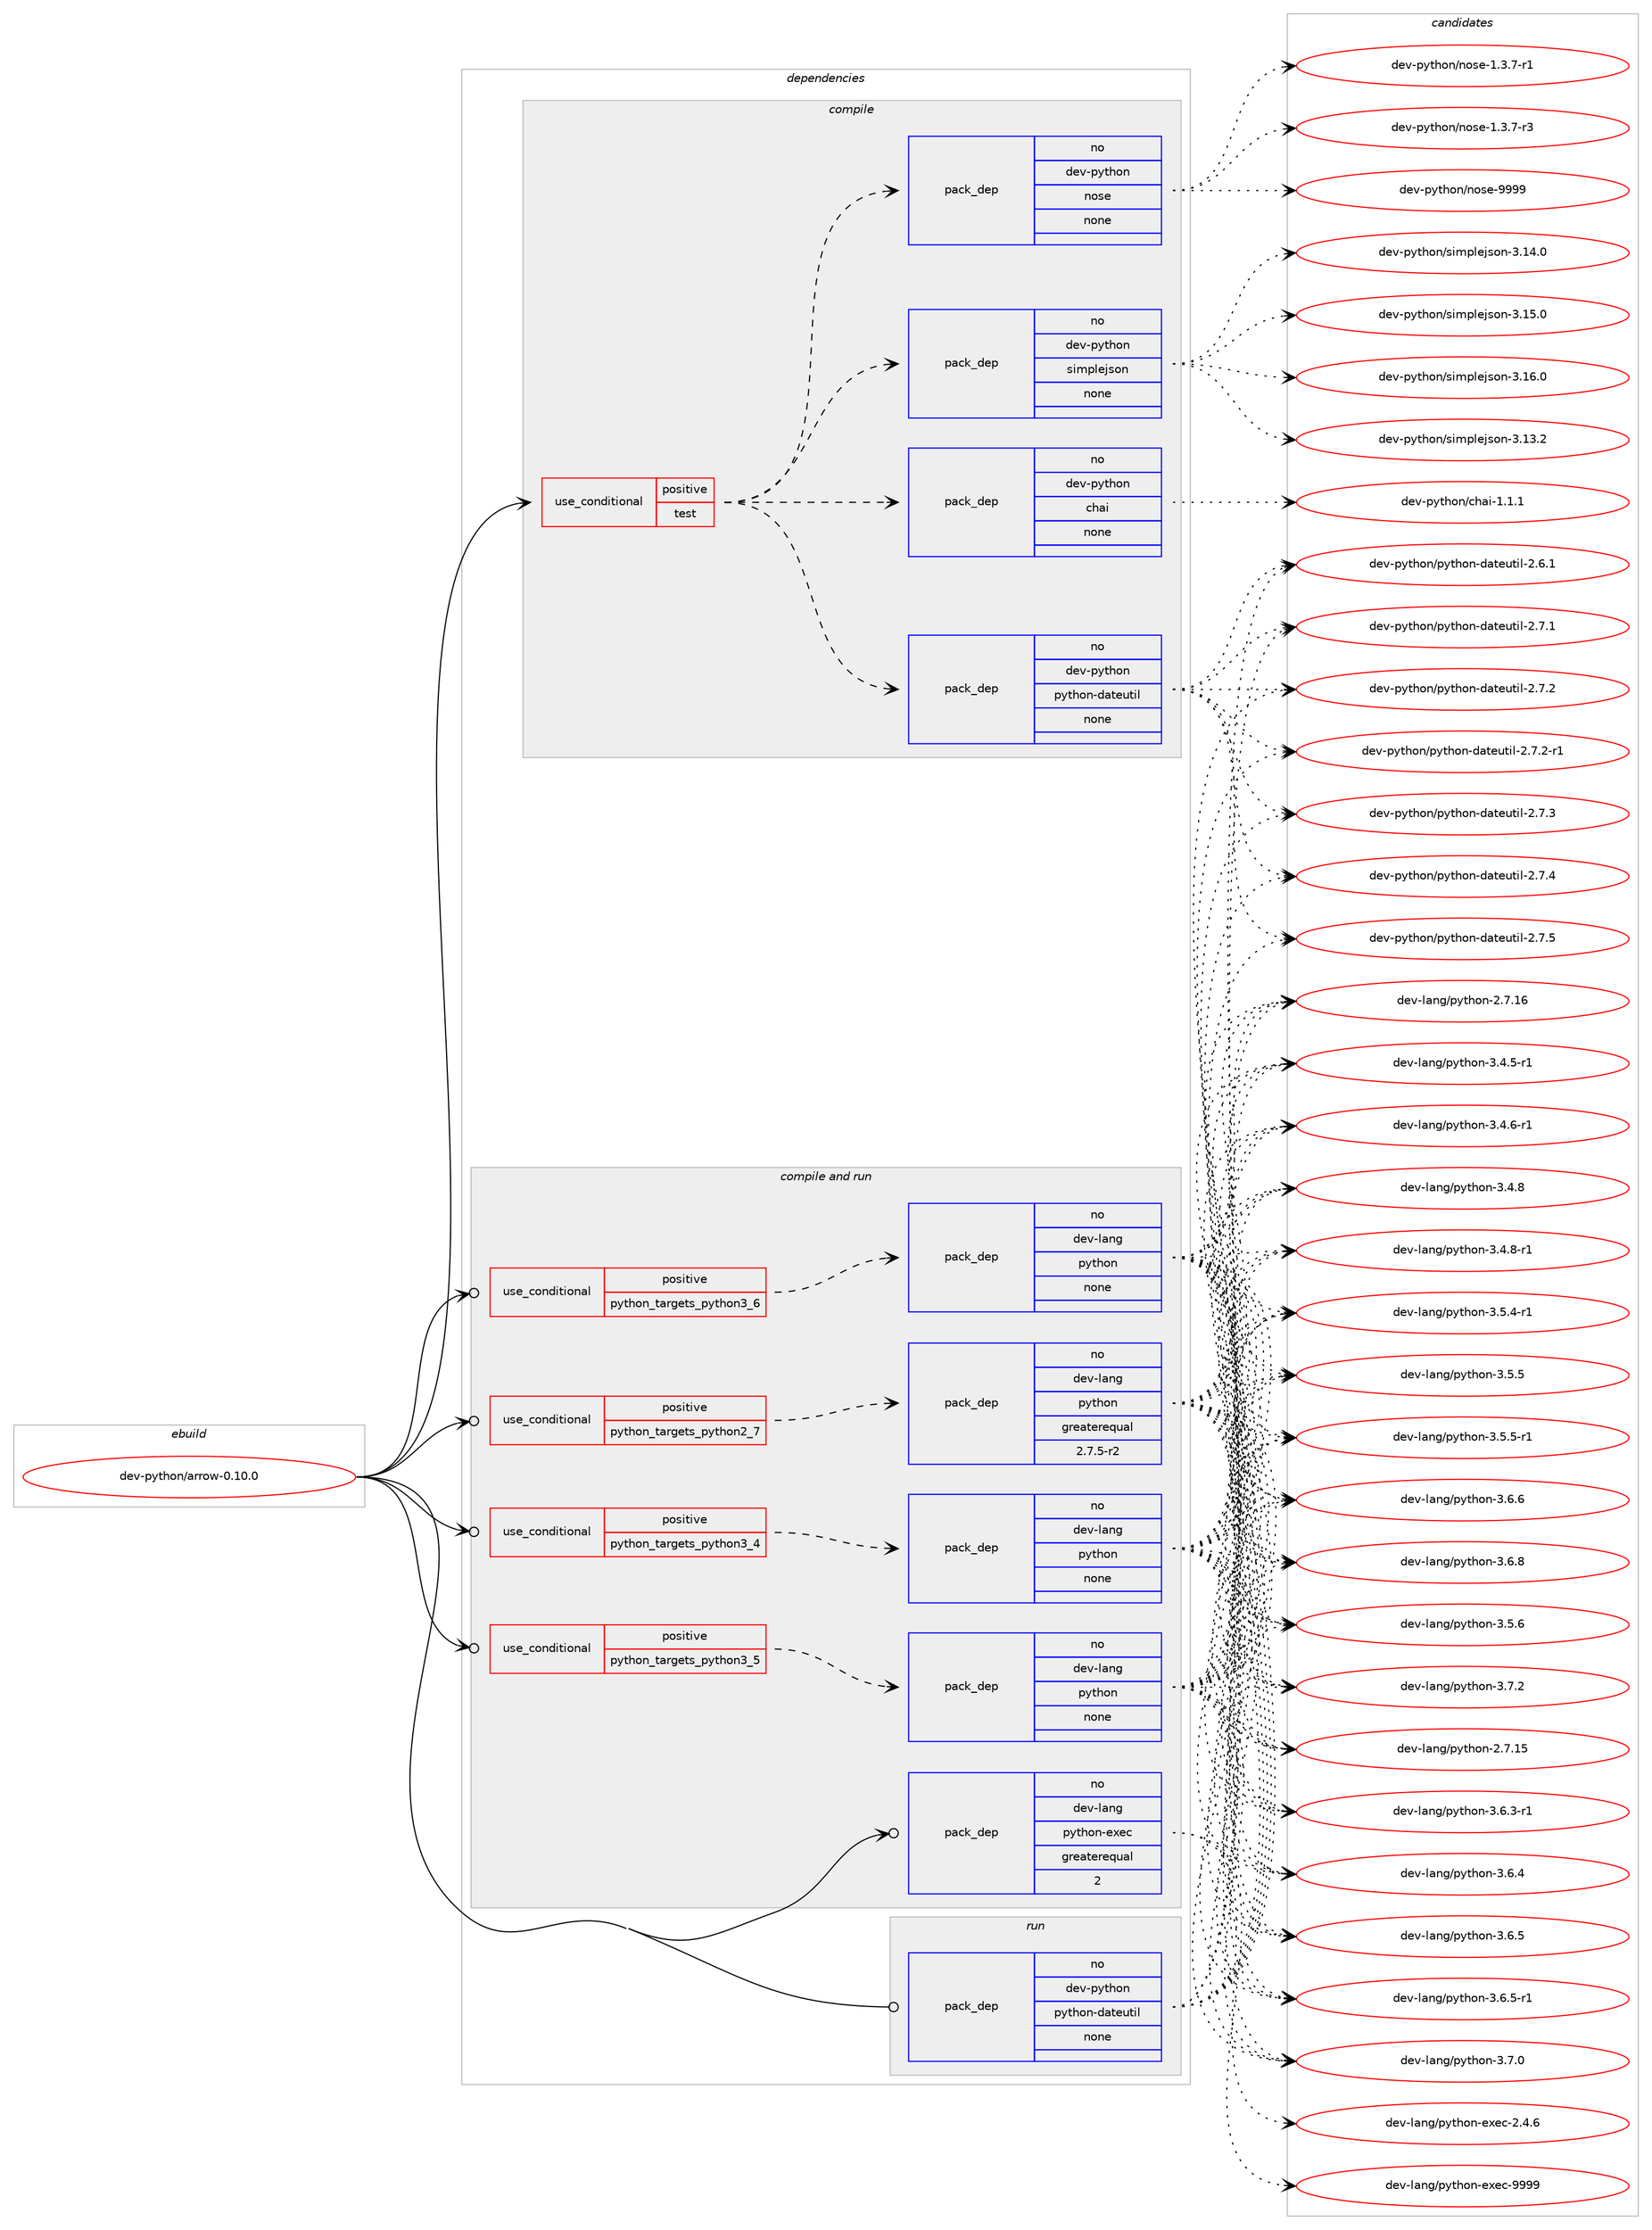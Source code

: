 digraph prolog {

# *************
# Graph options
# *************

newrank=true;
concentrate=true;
compound=true;
graph [rankdir=LR,fontname=Helvetica,fontsize=10,ranksep=1.5];#, ranksep=2.5, nodesep=0.2];
edge  [arrowhead=vee];
node  [fontname=Helvetica,fontsize=10];

# **********
# The ebuild
# **********

subgraph cluster_leftcol {
color=gray;
rank=same;
label=<<i>ebuild</i>>;
id [label="dev-python/arrow-0.10.0", color=red, width=4, href="../dev-python/arrow-0.10.0.svg"];
}

# ****************
# The dependencies
# ****************

subgraph cluster_midcol {
color=gray;
label=<<i>dependencies</i>>;
subgraph cluster_compile {
fillcolor="#eeeeee";
style=filled;
label=<<i>compile</i>>;
subgraph cond370944 {
dependency1398753 [label=<<TABLE BORDER="0" CELLBORDER="1" CELLSPACING="0" CELLPADDING="4"><TR><TD ROWSPAN="3" CELLPADDING="10">use_conditional</TD></TR><TR><TD>positive</TD></TR><TR><TD>test</TD></TR></TABLE>>, shape=none, color=red];
subgraph pack1004584 {
dependency1398754 [label=<<TABLE BORDER="0" CELLBORDER="1" CELLSPACING="0" CELLPADDING="4" WIDTH="220"><TR><TD ROWSPAN="6" CELLPADDING="30">pack_dep</TD></TR><TR><TD WIDTH="110">no</TD></TR><TR><TD>dev-python</TD></TR><TR><TD>nose</TD></TR><TR><TD>none</TD></TR><TR><TD></TD></TR></TABLE>>, shape=none, color=blue];
}
dependency1398753:e -> dependency1398754:w [weight=20,style="dashed",arrowhead="vee"];
subgraph pack1004585 {
dependency1398755 [label=<<TABLE BORDER="0" CELLBORDER="1" CELLSPACING="0" CELLPADDING="4" WIDTH="220"><TR><TD ROWSPAN="6" CELLPADDING="30">pack_dep</TD></TR><TR><TD WIDTH="110">no</TD></TR><TR><TD>dev-python</TD></TR><TR><TD>chai</TD></TR><TR><TD>none</TD></TR><TR><TD></TD></TR></TABLE>>, shape=none, color=blue];
}
dependency1398753:e -> dependency1398755:w [weight=20,style="dashed",arrowhead="vee"];
subgraph pack1004586 {
dependency1398756 [label=<<TABLE BORDER="0" CELLBORDER="1" CELLSPACING="0" CELLPADDING="4" WIDTH="220"><TR><TD ROWSPAN="6" CELLPADDING="30">pack_dep</TD></TR><TR><TD WIDTH="110">no</TD></TR><TR><TD>dev-python</TD></TR><TR><TD>simplejson</TD></TR><TR><TD>none</TD></TR><TR><TD></TD></TR></TABLE>>, shape=none, color=blue];
}
dependency1398753:e -> dependency1398756:w [weight=20,style="dashed",arrowhead="vee"];
subgraph pack1004587 {
dependency1398757 [label=<<TABLE BORDER="0" CELLBORDER="1" CELLSPACING="0" CELLPADDING="4" WIDTH="220"><TR><TD ROWSPAN="6" CELLPADDING="30">pack_dep</TD></TR><TR><TD WIDTH="110">no</TD></TR><TR><TD>dev-python</TD></TR><TR><TD>python-dateutil</TD></TR><TR><TD>none</TD></TR><TR><TD></TD></TR></TABLE>>, shape=none, color=blue];
}
dependency1398753:e -> dependency1398757:w [weight=20,style="dashed",arrowhead="vee"];
}
id:e -> dependency1398753:w [weight=20,style="solid",arrowhead="vee"];
}
subgraph cluster_compileandrun {
fillcolor="#eeeeee";
style=filled;
label=<<i>compile and run</i>>;
subgraph cond370945 {
dependency1398758 [label=<<TABLE BORDER="0" CELLBORDER="1" CELLSPACING="0" CELLPADDING="4"><TR><TD ROWSPAN="3" CELLPADDING="10">use_conditional</TD></TR><TR><TD>positive</TD></TR><TR><TD>python_targets_python2_7</TD></TR></TABLE>>, shape=none, color=red];
subgraph pack1004588 {
dependency1398759 [label=<<TABLE BORDER="0" CELLBORDER="1" CELLSPACING="0" CELLPADDING="4" WIDTH="220"><TR><TD ROWSPAN="6" CELLPADDING="30">pack_dep</TD></TR><TR><TD WIDTH="110">no</TD></TR><TR><TD>dev-lang</TD></TR><TR><TD>python</TD></TR><TR><TD>greaterequal</TD></TR><TR><TD>2.7.5-r2</TD></TR></TABLE>>, shape=none, color=blue];
}
dependency1398758:e -> dependency1398759:w [weight=20,style="dashed",arrowhead="vee"];
}
id:e -> dependency1398758:w [weight=20,style="solid",arrowhead="odotvee"];
subgraph cond370946 {
dependency1398760 [label=<<TABLE BORDER="0" CELLBORDER="1" CELLSPACING="0" CELLPADDING="4"><TR><TD ROWSPAN="3" CELLPADDING="10">use_conditional</TD></TR><TR><TD>positive</TD></TR><TR><TD>python_targets_python3_4</TD></TR></TABLE>>, shape=none, color=red];
subgraph pack1004589 {
dependency1398761 [label=<<TABLE BORDER="0" CELLBORDER="1" CELLSPACING="0" CELLPADDING="4" WIDTH="220"><TR><TD ROWSPAN="6" CELLPADDING="30">pack_dep</TD></TR><TR><TD WIDTH="110">no</TD></TR><TR><TD>dev-lang</TD></TR><TR><TD>python</TD></TR><TR><TD>none</TD></TR><TR><TD></TD></TR></TABLE>>, shape=none, color=blue];
}
dependency1398760:e -> dependency1398761:w [weight=20,style="dashed",arrowhead="vee"];
}
id:e -> dependency1398760:w [weight=20,style="solid",arrowhead="odotvee"];
subgraph cond370947 {
dependency1398762 [label=<<TABLE BORDER="0" CELLBORDER="1" CELLSPACING="0" CELLPADDING="4"><TR><TD ROWSPAN="3" CELLPADDING="10">use_conditional</TD></TR><TR><TD>positive</TD></TR><TR><TD>python_targets_python3_5</TD></TR></TABLE>>, shape=none, color=red];
subgraph pack1004590 {
dependency1398763 [label=<<TABLE BORDER="0" CELLBORDER="1" CELLSPACING="0" CELLPADDING="4" WIDTH="220"><TR><TD ROWSPAN="6" CELLPADDING="30">pack_dep</TD></TR><TR><TD WIDTH="110">no</TD></TR><TR><TD>dev-lang</TD></TR><TR><TD>python</TD></TR><TR><TD>none</TD></TR><TR><TD></TD></TR></TABLE>>, shape=none, color=blue];
}
dependency1398762:e -> dependency1398763:w [weight=20,style="dashed",arrowhead="vee"];
}
id:e -> dependency1398762:w [weight=20,style="solid",arrowhead="odotvee"];
subgraph cond370948 {
dependency1398764 [label=<<TABLE BORDER="0" CELLBORDER="1" CELLSPACING="0" CELLPADDING="4"><TR><TD ROWSPAN="3" CELLPADDING="10">use_conditional</TD></TR><TR><TD>positive</TD></TR><TR><TD>python_targets_python3_6</TD></TR></TABLE>>, shape=none, color=red];
subgraph pack1004591 {
dependency1398765 [label=<<TABLE BORDER="0" CELLBORDER="1" CELLSPACING="0" CELLPADDING="4" WIDTH="220"><TR><TD ROWSPAN="6" CELLPADDING="30">pack_dep</TD></TR><TR><TD WIDTH="110">no</TD></TR><TR><TD>dev-lang</TD></TR><TR><TD>python</TD></TR><TR><TD>none</TD></TR><TR><TD></TD></TR></TABLE>>, shape=none, color=blue];
}
dependency1398764:e -> dependency1398765:w [weight=20,style="dashed",arrowhead="vee"];
}
id:e -> dependency1398764:w [weight=20,style="solid",arrowhead="odotvee"];
subgraph pack1004592 {
dependency1398766 [label=<<TABLE BORDER="0" CELLBORDER="1" CELLSPACING="0" CELLPADDING="4" WIDTH="220"><TR><TD ROWSPAN="6" CELLPADDING="30">pack_dep</TD></TR><TR><TD WIDTH="110">no</TD></TR><TR><TD>dev-lang</TD></TR><TR><TD>python-exec</TD></TR><TR><TD>greaterequal</TD></TR><TR><TD>2</TD></TR></TABLE>>, shape=none, color=blue];
}
id:e -> dependency1398766:w [weight=20,style="solid",arrowhead="odotvee"];
}
subgraph cluster_run {
fillcolor="#eeeeee";
style=filled;
label=<<i>run</i>>;
subgraph pack1004593 {
dependency1398767 [label=<<TABLE BORDER="0" CELLBORDER="1" CELLSPACING="0" CELLPADDING="4" WIDTH="220"><TR><TD ROWSPAN="6" CELLPADDING="30">pack_dep</TD></TR><TR><TD WIDTH="110">no</TD></TR><TR><TD>dev-python</TD></TR><TR><TD>python-dateutil</TD></TR><TR><TD>none</TD></TR><TR><TD></TD></TR></TABLE>>, shape=none, color=blue];
}
id:e -> dependency1398767:w [weight=20,style="solid",arrowhead="odot"];
}
}

# **************
# The candidates
# **************

subgraph cluster_choices {
rank=same;
color=gray;
label=<<i>candidates</i>>;

subgraph choice1004584 {
color=black;
nodesep=1;
choice10010111845112121116104111110471101111151014549465146554511449 [label="dev-python/nose-1.3.7-r1", color=red, width=4,href="../dev-python/nose-1.3.7-r1.svg"];
choice10010111845112121116104111110471101111151014549465146554511451 [label="dev-python/nose-1.3.7-r3", color=red, width=4,href="../dev-python/nose-1.3.7-r3.svg"];
choice10010111845112121116104111110471101111151014557575757 [label="dev-python/nose-9999", color=red, width=4,href="../dev-python/nose-9999.svg"];
dependency1398754:e -> choice10010111845112121116104111110471101111151014549465146554511449:w [style=dotted,weight="100"];
dependency1398754:e -> choice10010111845112121116104111110471101111151014549465146554511451:w [style=dotted,weight="100"];
dependency1398754:e -> choice10010111845112121116104111110471101111151014557575757:w [style=dotted,weight="100"];
}
subgraph choice1004585 {
color=black;
nodesep=1;
choice10010111845112121116104111110479910497105454946494649 [label="dev-python/chai-1.1.1", color=red, width=4,href="../dev-python/chai-1.1.1.svg"];
dependency1398755:e -> choice10010111845112121116104111110479910497105454946494649:w [style=dotted,weight="100"];
}
subgraph choice1004586 {
color=black;
nodesep=1;
choice100101118451121211161041111104711510510911210810110611511111045514649514650 [label="dev-python/simplejson-3.13.2", color=red, width=4,href="../dev-python/simplejson-3.13.2.svg"];
choice100101118451121211161041111104711510510911210810110611511111045514649524648 [label="dev-python/simplejson-3.14.0", color=red, width=4,href="../dev-python/simplejson-3.14.0.svg"];
choice100101118451121211161041111104711510510911210810110611511111045514649534648 [label="dev-python/simplejson-3.15.0", color=red, width=4,href="../dev-python/simplejson-3.15.0.svg"];
choice100101118451121211161041111104711510510911210810110611511111045514649544648 [label="dev-python/simplejson-3.16.0", color=red, width=4,href="../dev-python/simplejson-3.16.0.svg"];
dependency1398756:e -> choice100101118451121211161041111104711510510911210810110611511111045514649514650:w [style=dotted,weight="100"];
dependency1398756:e -> choice100101118451121211161041111104711510510911210810110611511111045514649524648:w [style=dotted,weight="100"];
dependency1398756:e -> choice100101118451121211161041111104711510510911210810110611511111045514649534648:w [style=dotted,weight="100"];
dependency1398756:e -> choice100101118451121211161041111104711510510911210810110611511111045514649544648:w [style=dotted,weight="100"];
}
subgraph choice1004587 {
color=black;
nodesep=1;
choice10010111845112121116104111110471121211161041111104510097116101117116105108455046544649 [label="dev-python/python-dateutil-2.6.1", color=red, width=4,href="../dev-python/python-dateutil-2.6.1.svg"];
choice10010111845112121116104111110471121211161041111104510097116101117116105108455046554649 [label="dev-python/python-dateutil-2.7.1", color=red, width=4,href="../dev-python/python-dateutil-2.7.1.svg"];
choice10010111845112121116104111110471121211161041111104510097116101117116105108455046554650 [label="dev-python/python-dateutil-2.7.2", color=red, width=4,href="../dev-python/python-dateutil-2.7.2.svg"];
choice100101118451121211161041111104711212111610411111045100971161011171161051084550465546504511449 [label="dev-python/python-dateutil-2.7.2-r1", color=red, width=4,href="../dev-python/python-dateutil-2.7.2-r1.svg"];
choice10010111845112121116104111110471121211161041111104510097116101117116105108455046554651 [label="dev-python/python-dateutil-2.7.3", color=red, width=4,href="../dev-python/python-dateutil-2.7.3.svg"];
choice10010111845112121116104111110471121211161041111104510097116101117116105108455046554652 [label="dev-python/python-dateutil-2.7.4", color=red, width=4,href="../dev-python/python-dateutil-2.7.4.svg"];
choice10010111845112121116104111110471121211161041111104510097116101117116105108455046554653 [label="dev-python/python-dateutil-2.7.5", color=red, width=4,href="../dev-python/python-dateutil-2.7.5.svg"];
dependency1398757:e -> choice10010111845112121116104111110471121211161041111104510097116101117116105108455046544649:w [style=dotted,weight="100"];
dependency1398757:e -> choice10010111845112121116104111110471121211161041111104510097116101117116105108455046554649:w [style=dotted,weight="100"];
dependency1398757:e -> choice10010111845112121116104111110471121211161041111104510097116101117116105108455046554650:w [style=dotted,weight="100"];
dependency1398757:e -> choice100101118451121211161041111104711212111610411111045100971161011171161051084550465546504511449:w [style=dotted,weight="100"];
dependency1398757:e -> choice10010111845112121116104111110471121211161041111104510097116101117116105108455046554651:w [style=dotted,weight="100"];
dependency1398757:e -> choice10010111845112121116104111110471121211161041111104510097116101117116105108455046554652:w [style=dotted,weight="100"];
dependency1398757:e -> choice10010111845112121116104111110471121211161041111104510097116101117116105108455046554653:w [style=dotted,weight="100"];
}
subgraph choice1004588 {
color=black;
nodesep=1;
choice10010111845108971101034711212111610411111045504655464953 [label="dev-lang/python-2.7.15", color=red, width=4,href="../dev-lang/python-2.7.15.svg"];
choice10010111845108971101034711212111610411111045504655464954 [label="dev-lang/python-2.7.16", color=red, width=4,href="../dev-lang/python-2.7.16.svg"];
choice1001011184510897110103471121211161041111104551465246534511449 [label="dev-lang/python-3.4.5-r1", color=red, width=4,href="../dev-lang/python-3.4.5-r1.svg"];
choice1001011184510897110103471121211161041111104551465246544511449 [label="dev-lang/python-3.4.6-r1", color=red, width=4,href="../dev-lang/python-3.4.6-r1.svg"];
choice100101118451089711010347112121116104111110455146524656 [label="dev-lang/python-3.4.8", color=red, width=4,href="../dev-lang/python-3.4.8.svg"];
choice1001011184510897110103471121211161041111104551465246564511449 [label="dev-lang/python-3.4.8-r1", color=red, width=4,href="../dev-lang/python-3.4.8-r1.svg"];
choice1001011184510897110103471121211161041111104551465346524511449 [label="dev-lang/python-3.5.4-r1", color=red, width=4,href="../dev-lang/python-3.5.4-r1.svg"];
choice100101118451089711010347112121116104111110455146534653 [label="dev-lang/python-3.5.5", color=red, width=4,href="../dev-lang/python-3.5.5.svg"];
choice1001011184510897110103471121211161041111104551465346534511449 [label="dev-lang/python-3.5.5-r1", color=red, width=4,href="../dev-lang/python-3.5.5-r1.svg"];
choice100101118451089711010347112121116104111110455146534654 [label="dev-lang/python-3.5.6", color=red, width=4,href="../dev-lang/python-3.5.6.svg"];
choice1001011184510897110103471121211161041111104551465446514511449 [label="dev-lang/python-3.6.3-r1", color=red, width=4,href="../dev-lang/python-3.6.3-r1.svg"];
choice100101118451089711010347112121116104111110455146544652 [label="dev-lang/python-3.6.4", color=red, width=4,href="../dev-lang/python-3.6.4.svg"];
choice100101118451089711010347112121116104111110455146544653 [label="dev-lang/python-3.6.5", color=red, width=4,href="../dev-lang/python-3.6.5.svg"];
choice1001011184510897110103471121211161041111104551465446534511449 [label="dev-lang/python-3.6.5-r1", color=red, width=4,href="../dev-lang/python-3.6.5-r1.svg"];
choice100101118451089711010347112121116104111110455146544654 [label="dev-lang/python-3.6.6", color=red, width=4,href="../dev-lang/python-3.6.6.svg"];
choice100101118451089711010347112121116104111110455146544656 [label="dev-lang/python-3.6.8", color=red, width=4,href="../dev-lang/python-3.6.8.svg"];
choice100101118451089711010347112121116104111110455146554648 [label="dev-lang/python-3.7.0", color=red, width=4,href="../dev-lang/python-3.7.0.svg"];
choice100101118451089711010347112121116104111110455146554650 [label="dev-lang/python-3.7.2", color=red, width=4,href="../dev-lang/python-3.7.2.svg"];
dependency1398759:e -> choice10010111845108971101034711212111610411111045504655464953:w [style=dotted,weight="100"];
dependency1398759:e -> choice10010111845108971101034711212111610411111045504655464954:w [style=dotted,weight="100"];
dependency1398759:e -> choice1001011184510897110103471121211161041111104551465246534511449:w [style=dotted,weight="100"];
dependency1398759:e -> choice1001011184510897110103471121211161041111104551465246544511449:w [style=dotted,weight="100"];
dependency1398759:e -> choice100101118451089711010347112121116104111110455146524656:w [style=dotted,weight="100"];
dependency1398759:e -> choice1001011184510897110103471121211161041111104551465246564511449:w [style=dotted,weight="100"];
dependency1398759:e -> choice1001011184510897110103471121211161041111104551465346524511449:w [style=dotted,weight="100"];
dependency1398759:e -> choice100101118451089711010347112121116104111110455146534653:w [style=dotted,weight="100"];
dependency1398759:e -> choice1001011184510897110103471121211161041111104551465346534511449:w [style=dotted,weight="100"];
dependency1398759:e -> choice100101118451089711010347112121116104111110455146534654:w [style=dotted,weight="100"];
dependency1398759:e -> choice1001011184510897110103471121211161041111104551465446514511449:w [style=dotted,weight="100"];
dependency1398759:e -> choice100101118451089711010347112121116104111110455146544652:w [style=dotted,weight="100"];
dependency1398759:e -> choice100101118451089711010347112121116104111110455146544653:w [style=dotted,weight="100"];
dependency1398759:e -> choice1001011184510897110103471121211161041111104551465446534511449:w [style=dotted,weight="100"];
dependency1398759:e -> choice100101118451089711010347112121116104111110455146544654:w [style=dotted,weight="100"];
dependency1398759:e -> choice100101118451089711010347112121116104111110455146544656:w [style=dotted,weight="100"];
dependency1398759:e -> choice100101118451089711010347112121116104111110455146554648:w [style=dotted,weight="100"];
dependency1398759:e -> choice100101118451089711010347112121116104111110455146554650:w [style=dotted,weight="100"];
}
subgraph choice1004589 {
color=black;
nodesep=1;
choice10010111845108971101034711212111610411111045504655464953 [label="dev-lang/python-2.7.15", color=red, width=4,href="../dev-lang/python-2.7.15.svg"];
choice10010111845108971101034711212111610411111045504655464954 [label="dev-lang/python-2.7.16", color=red, width=4,href="../dev-lang/python-2.7.16.svg"];
choice1001011184510897110103471121211161041111104551465246534511449 [label="dev-lang/python-3.4.5-r1", color=red, width=4,href="../dev-lang/python-3.4.5-r1.svg"];
choice1001011184510897110103471121211161041111104551465246544511449 [label="dev-lang/python-3.4.6-r1", color=red, width=4,href="../dev-lang/python-3.4.6-r1.svg"];
choice100101118451089711010347112121116104111110455146524656 [label="dev-lang/python-3.4.8", color=red, width=4,href="../dev-lang/python-3.4.8.svg"];
choice1001011184510897110103471121211161041111104551465246564511449 [label="dev-lang/python-3.4.8-r1", color=red, width=4,href="../dev-lang/python-3.4.8-r1.svg"];
choice1001011184510897110103471121211161041111104551465346524511449 [label="dev-lang/python-3.5.4-r1", color=red, width=4,href="../dev-lang/python-3.5.4-r1.svg"];
choice100101118451089711010347112121116104111110455146534653 [label="dev-lang/python-3.5.5", color=red, width=4,href="../dev-lang/python-3.5.5.svg"];
choice1001011184510897110103471121211161041111104551465346534511449 [label="dev-lang/python-3.5.5-r1", color=red, width=4,href="../dev-lang/python-3.5.5-r1.svg"];
choice100101118451089711010347112121116104111110455146534654 [label="dev-lang/python-3.5.6", color=red, width=4,href="../dev-lang/python-3.5.6.svg"];
choice1001011184510897110103471121211161041111104551465446514511449 [label="dev-lang/python-3.6.3-r1", color=red, width=4,href="../dev-lang/python-3.6.3-r1.svg"];
choice100101118451089711010347112121116104111110455146544652 [label="dev-lang/python-3.6.4", color=red, width=4,href="../dev-lang/python-3.6.4.svg"];
choice100101118451089711010347112121116104111110455146544653 [label="dev-lang/python-3.6.5", color=red, width=4,href="../dev-lang/python-3.6.5.svg"];
choice1001011184510897110103471121211161041111104551465446534511449 [label="dev-lang/python-3.6.5-r1", color=red, width=4,href="../dev-lang/python-3.6.5-r1.svg"];
choice100101118451089711010347112121116104111110455146544654 [label="dev-lang/python-3.6.6", color=red, width=4,href="../dev-lang/python-3.6.6.svg"];
choice100101118451089711010347112121116104111110455146544656 [label="dev-lang/python-3.6.8", color=red, width=4,href="../dev-lang/python-3.6.8.svg"];
choice100101118451089711010347112121116104111110455146554648 [label="dev-lang/python-3.7.0", color=red, width=4,href="../dev-lang/python-3.7.0.svg"];
choice100101118451089711010347112121116104111110455146554650 [label="dev-lang/python-3.7.2", color=red, width=4,href="../dev-lang/python-3.7.2.svg"];
dependency1398761:e -> choice10010111845108971101034711212111610411111045504655464953:w [style=dotted,weight="100"];
dependency1398761:e -> choice10010111845108971101034711212111610411111045504655464954:w [style=dotted,weight="100"];
dependency1398761:e -> choice1001011184510897110103471121211161041111104551465246534511449:w [style=dotted,weight="100"];
dependency1398761:e -> choice1001011184510897110103471121211161041111104551465246544511449:w [style=dotted,weight="100"];
dependency1398761:e -> choice100101118451089711010347112121116104111110455146524656:w [style=dotted,weight="100"];
dependency1398761:e -> choice1001011184510897110103471121211161041111104551465246564511449:w [style=dotted,weight="100"];
dependency1398761:e -> choice1001011184510897110103471121211161041111104551465346524511449:w [style=dotted,weight="100"];
dependency1398761:e -> choice100101118451089711010347112121116104111110455146534653:w [style=dotted,weight="100"];
dependency1398761:e -> choice1001011184510897110103471121211161041111104551465346534511449:w [style=dotted,weight="100"];
dependency1398761:e -> choice100101118451089711010347112121116104111110455146534654:w [style=dotted,weight="100"];
dependency1398761:e -> choice1001011184510897110103471121211161041111104551465446514511449:w [style=dotted,weight="100"];
dependency1398761:e -> choice100101118451089711010347112121116104111110455146544652:w [style=dotted,weight="100"];
dependency1398761:e -> choice100101118451089711010347112121116104111110455146544653:w [style=dotted,weight="100"];
dependency1398761:e -> choice1001011184510897110103471121211161041111104551465446534511449:w [style=dotted,weight="100"];
dependency1398761:e -> choice100101118451089711010347112121116104111110455146544654:w [style=dotted,weight="100"];
dependency1398761:e -> choice100101118451089711010347112121116104111110455146544656:w [style=dotted,weight="100"];
dependency1398761:e -> choice100101118451089711010347112121116104111110455146554648:w [style=dotted,weight="100"];
dependency1398761:e -> choice100101118451089711010347112121116104111110455146554650:w [style=dotted,weight="100"];
}
subgraph choice1004590 {
color=black;
nodesep=1;
choice10010111845108971101034711212111610411111045504655464953 [label="dev-lang/python-2.7.15", color=red, width=4,href="../dev-lang/python-2.7.15.svg"];
choice10010111845108971101034711212111610411111045504655464954 [label="dev-lang/python-2.7.16", color=red, width=4,href="../dev-lang/python-2.7.16.svg"];
choice1001011184510897110103471121211161041111104551465246534511449 [label="dev-lang/python-3.4.5-r1", color=red, width=4,href="../dev-lang/python-3.4.5-r1.svg"];
choice1001011184510897110103471121211161041111104551465246544511449 [label="dev-lang/python-3.4.6-r1", color=red, width=4,href="../dev-lang/python-3.4.6-r1.svg"];
choice100101118451089711010347112121116104111110455146524656 [label="dev-lang/python-3.4.8", color=red, width=4,href="../dev-lang/python-3.4.8.svg"];
choice1001011184510897110103471121211161041111104551465246564511449 [label="dev-lang/python-3.4.8-r1", color=red, width=4,href="../dev-lang/python-3.4.8-r1.svg"];
choice1001011184510897110103471121211161041111104551465346524511449 [label="dev-lang/python-3.5.4-r1", color=red, width=4,href="../dev-lang/python-3.5.4-r1.svg"];
choice100101118451089711010347112121116104111110455146534653 [label="dev-lang/python-3.5.5", color=red, width=4,href="../dev-lang/python-3.5.5.svg"];
choice1001011184510897110103471121211161041111104551465346534511449 [label="dev-lang/python-3.5.5-r1", color=red, width=4,href="../dev-lang/python-3.5.5-r1.svg"];
choice100101118451089711010347112121116104111110455146534654 [label="dev-lang/python-3.5.6", color=red, width=4,href="../dev-lang/python-3.5.6.svg"];
choice1001011184510897110103471121211161041111104551465446514511449 [label="dev-lang/python-3.6.3-r1", color=red, width=4,href="../dev-lang/python-3.6.3-r1.svg"];
choice100101118451089711010347112121116104111110455146544652 [label="dev-lang/python-3.6.4", color=red, width=4,href="../dev-lang/python-3.6.4.svg"];
choice100101118451089711010347112121116104111110455146544653 [label="dev-lang/python-3.6.5", color=red, width=4,href="../dev-lang/python-3.6.5.svg"];
choice1001011184510897110103471121211161041111104551465446534511449 [label="dev-lang/python-3.6.5-r1", color=red, width=4,href="../dev-lang/python-3.6.5-r1.svg"];
choice100101118451089711010347112121116104111110455146544654 [label="dev-lang/python-3.6.6", color=red, width=4,href="../dev-lang/python-3.6.6.svg"];
choice100101118451089711010347112121116104111110455146544656 [label="dev-lang/python-3.6.8", color=red, width=4,href="../dev-lang/python-3.6.8.svg"];
choice100101118451089711010347112121116104111110455146554648 [label="dev-lang/python-3.7.0", color=red, width=4,href="../dev-lang/python-3.7.0.svg"];
choice100101118451089711010347112121116104111110455146554650 [label="dev-lang/python-3.7.2", color=red, width=4,href="../dev-lang/python-3.7.2.svg"];
dependency1398763:e -> choice10010111845108971101034711212111610411111045504655464953:w [style=dotted,weight="100"];
dependency1398763:e -> choice10010111845108971101034711212111610411111045504655464954:w [style=dotted,weight="100"];
dependency1398763:e -> choice1001011184510897110103471121211161041111104551465246534511449:w [style=dotted,weight="100"];
dependency1398763:e -> choice1001011184510897110103471121211161041111104551465246544511449:w [style=dotted,weight="100"];
dependency1398763:e -> choice100101118451089711010347112121116104111110455146524656:w [style=dotted,weight="100"];
dependency1398763:e -> choice1001011184510897110103471121211161041111104551465246564511449:w [style=dotted,weight="100"];
dependency1398763:e -> choice1001011184510897110103471121211161041111104551465346524511449:w [style=dotted,weight="100"];
dependency1398763:e -> choice100101118451089711010347112121116104111110455146534653:w [style=dotted,weight="100"];
dependency1398763:e -> choice1001011184510897110103471121211161041111104551465346534511449:w [style=dotted,weight="100"];
dependency1398763:e -> choice100101118451089711010347112121116104111110455146534654:w [style=dotted,weight="100"];
dependency1398763:e -> choice1001011184510897110103471121211161041111104551465446514511449:w [style=dotted,weight="100"];
dependency1398763:e -> choice100101118451089711010347112121116104111110455146544652:w [style=dotted,weight="100"];
dependency1398763:e -> choice100101118451089711010347112121116104111110455146544653:w [style=dotted,weight="100"];
dependency1398763:e -> choice1001011184510897110103471121211161041111104551465446534511449:w [style=dotted,weight="100"];
dependency1398763:e -> choice100101118451089711010347112121116104111110455146544654:w [style=dotted,weight="100"];
dependency1398763:e -> choice100101118451089711010347112121116104111110455146544656:w [style=dotted,weight="100"];
dependency1398763:e -> choice100101118451089711010347112121116104111110455146554648:w [style=dotted,weight="100"];
dependency1398763:e -> choice100101118451089711010347112121116104111110455146554650:w [style=dotted,weight="100"];
}
subgraph choice1004591 {
color=black;
nodesep=1;
choice10010111845108971101034711212111610411111045504655464953 [label="dev-lang/python-2.7.15", color=red, width=4,href="../dev-lang/python-2.7.15.svg"];
choice10010111845108971101034711212111610411111045504655464954 [label="dev-lang/python-2.7.16", color=red, width=4,href="../dev-lang/python-2.7.16.svg"];
choice1001011184510897110103471121211161041111104551465246534511449 [label="dev-lang/python-3.4.5-r1", color=red, width=4,href="../dev-lang/python-3.4.5-r1.svg"];
choice1001011184510897110103471121211161041111104551465246544511449 [label="dev-lang/python-3.4.6-r1", color=red, width=4,href="../dev-lang/python-3.4.6-r1.svg"];
choice100101118451089711010347112121116104111110455146524656 [label="dev-lang/python-3.4.8", color=red, width=4,href="../dev-lang/python-3.4.8.svg"];
choice1001011184510897110103471121211161041111104551465246564511449 [label="dev-lang/python-3.4.8-r1", color=red, width=4,href="../dev-lang/python-3.4.8-r1.svg"];
choice1001011184510897110103471121211161041111104551465346524511449 [label="dev-lang/python-3.5.4-r1", color=red, width=4,href="../dev-lang/python-3.5.4-r1.svg"];
choice100101118451089711010347112121116104111110455146534653 [label="dev-lang/python-3.5.5", color=red, width=4,href="../dev-lang/python-3.5.5.svg"];
choice1001011184510897110103471121211161041111104551465346534511449 [label="dev-lang/python-3.5.5-r1", color=red, width=4,href="../dev-lang/python-3.5.5-r1.svg"];
choice100101118451089711010347112121116104111110455146534654 [label="dev-lang/python-3.5.6", color=red, width=4,href="../dev-lang/python-3.5.6.svg"];
choice1001011184510897110103471121211161041111104551465446514511449 [label="dev-lang/python-3.6.3-r1", color=red, width=4,href="../dev-lang/python-3.6.3-r1.svg"];
choice100101118451089711010347112121116104111110455146544652 [label="dev-lang/python-3.6.4", color=red, width=4,href="../dev-lang/python-3.6.4.svg"];
choice100101118451089711010347112121116104111110455146544653 [label="dev-lang/python-3.6.5", color=red, width=4,href="../dev-lang/python-3.6.5.svg"];
choice1001011184510897110103471121211161041111104551465446534511449 [label="dev-lang/python-3.6.5-r1", color=red, width=4,href="../dev-lang/python-3.6.5-r1.svg"];
choice100101118451089711010347112121116104111110455146544654 [label="dev-lang/python-3.6.6", color=red, width=4,href="../dev-lang/python-3.6.6.svg"];
choice100101118451089711010347112121116104111110455146544656 [label="dev-lang/python-3.6.8", color=red, width=4,href="../dev-lang/python-3.6.8.svg"];
choice100101118451089711010347112121116104111110455146554648 [label="dev-lang/python-3.7.0", color=red, width=4,href="../dev-lang/python-3.7.0.svg"];
choice100101118451089711010347112121116104111110455146554650 [label="dev-lang/python-3.7.2", color=red, width=4,href="../dev-lang/python-3.7.2.svg"];
dependency1398765:e -> choice10010111845108971101034711212111610411111045504655464953:w [style=dotted,weight="100"];
dependency1398765:e -> choice10010111845108971101034711212111610411111045504655464954:w [style=dotted,weight="100"];
dependency1398765:e -> choice1001011184510897110103471121211161041111104551465246534511449:w [style=dotted,weight="100"];
dependency1398765:e -> choice1001011184510897110103471121211161041111104551465246544511449:w [style=dotted,weight="100"];
dependency1398765:e -> choice100101118451089711010347112121116104111110455146524656:w [style=dotted,weight="100"];
dependency1398765:e -> choice1001011184510897110103471121211161041111104551465246564511449:w [style=dotted,weight="100"];
dependency1398765:e -> choice1001011184510897110103471121211161041111104551465346524511449:w [style=dotted,weight="100"];
dependency1398765:e -> choice100101118451089711010347112121116104111110455146534653:w [style=dotted,weight="100"];
dependency1398765:e -> choice1001011184510897110103471121211161041111104551465346534511449:w [style=dotted,weight="100"];
dependency1398765:e -> choice100101118451089711010347112121116104111110455146534654:w [style=dotted,weight="100"];
dependency1398765:e -> choice1001011184510897110103471121211161041111104551465446514511449:w [style=dotted,weight="100"];
dependency1398765:e -> choice100101118451089711010347112121116104111110455146544652:w [style=dotted,weight="100"];
dependency1398765:e -> choice100101118451089711010347112121116104111110455146544653:w [style=dotted,weight="100"];
dependency1398765:e -> choice1001011184510897110103471121211161041111104551465446534511449:w [style=dotted,weight="100"];
dependency1398765:e -> choice100101118451089711010347112121116104111110455146544654:w [style=dotted,weight="100"];
dependency1398765:e -> choice100101118451089711010347112121116104111110455146544656:w [style=dotted,weight="100"];
dependency1398765:e -> choice100101118451089711010347112121116104111110455146554648:w [style=dotted,weight="100"];
dependency1398765:e -> choice100101118451089711010347112121116104111110455146554650:w [style=dotted,weight="100"];
}
subgraph choice1004592 {
color=black;
nodesep=1;
choice1001011184510897110103471121211161041111104510112010199455046524654 [label="dev-lang/python-exec-2.4.6", color=red, width=4,href="../dev-lang/python-exec-2.4.6.svg"];
choice10010111845108971101034711212111610411111045101120101994557575757 [label="dev-lang/python-exec-9999", color=red, width=4,href="../dev-lang/python-exec-9999.svg"];
dependency1398766:e -> choice1001011184510897110103471121211161041111104510112010199455046524654:w [style=dotted,weight="100"];
dependency1398766:e -> choice10010111845108971101034711212111610411111045101120101994557575757:w [style=dotted,weight="100"];
}
subgraph choice1004593 {
color=black;
nodesep=1;
choice10010111845112121116104111110471121211161041111104510097116101117116105108455046544649 [label="dev-python/python-dateutil-2.6.1", color=red, width=4,href="../dev-python/python-dateutil-2.6.1.svg"];
choice10010111845112121116104111110471121211161041111104510097116101117116105108455046554649 [label="dev-python/python-dateutil-2.7.1", color=red, width=4,href="../dev-python/python-dateutil-2.7.1.svg"];
choice10010111845112121116104111110471121211161041111104510097116101117116105108455046554650 [label="dev-python/python-dateutil-2.7.2", color=red, width=4,href="../dev-python/python-dateutil-2.7.2.svg"];
choice100101118451121211161041111104711212111610411111045100971161011171161051084550465546504511449 [label="dev-python/python-dateutil-2.7.2-r1", color=red, width=4,href="../dev-python/python-dateutil-2.7.2-r1.svg"];
choice10010111845112121116104111110471121211161041111104510097116101117116105108455046554651 [label="dev-python/python-dateutil-2.7.3", color=red, width=4,href="../dev-python/python-dateutil-2.7.3.svg"];
choice10010111845112121116104111110471121211161041111104510097116101117116105108455046554652 [label="dev-python/python-dateutil-2.7.4", color=red, width=4,href="../dev-python/python-dateutil-2.7.4.svg"];
choice10010111845112121116104111110471121211161041111104510097116101117116105108455046554653 [label="dev-python/python-dateutil-2.7.5", color=red, width=4,href="../dev-python/python-dateutil-2.7.5.svg"];
dependency1398767:e -> choice10010111845112121116104111110471121211161041111104510097116101117116105108455046544649:w [style=dotted,weight="100"];
dependency1398767:e -> choice10010111845112121116104111110471121211161041111104510097116101117116105108455046554649:w [style=dotted,weight="100"];
dependency1398767:e -> choice10010111845112121116104111110471121211161041111104510097116101117116105108455046554650:w [style=dotted,weight="100"];
dependency1398767:e -> choice100101118451121211161041111104711212111610411111045100971161011171161051084550465546504511449:w [style=dotted,weight="100"];
dependency1398767:e -> choice10010111845112121116104111110471121211161041111104510097116101117116105108455046554651:w [style=dotted,weight="100"];
dependency1398767:e -> choice10010111845112121116104111110471121211161041111104510097116101117116105108455046554652:w [style=dotted,weight="100"];
dependency1398767:e -> choice10010111845112121116104111110471121211161041111104510097116101117116105108455046554653:w [style=dotted,weight="100"];
}
}

}
